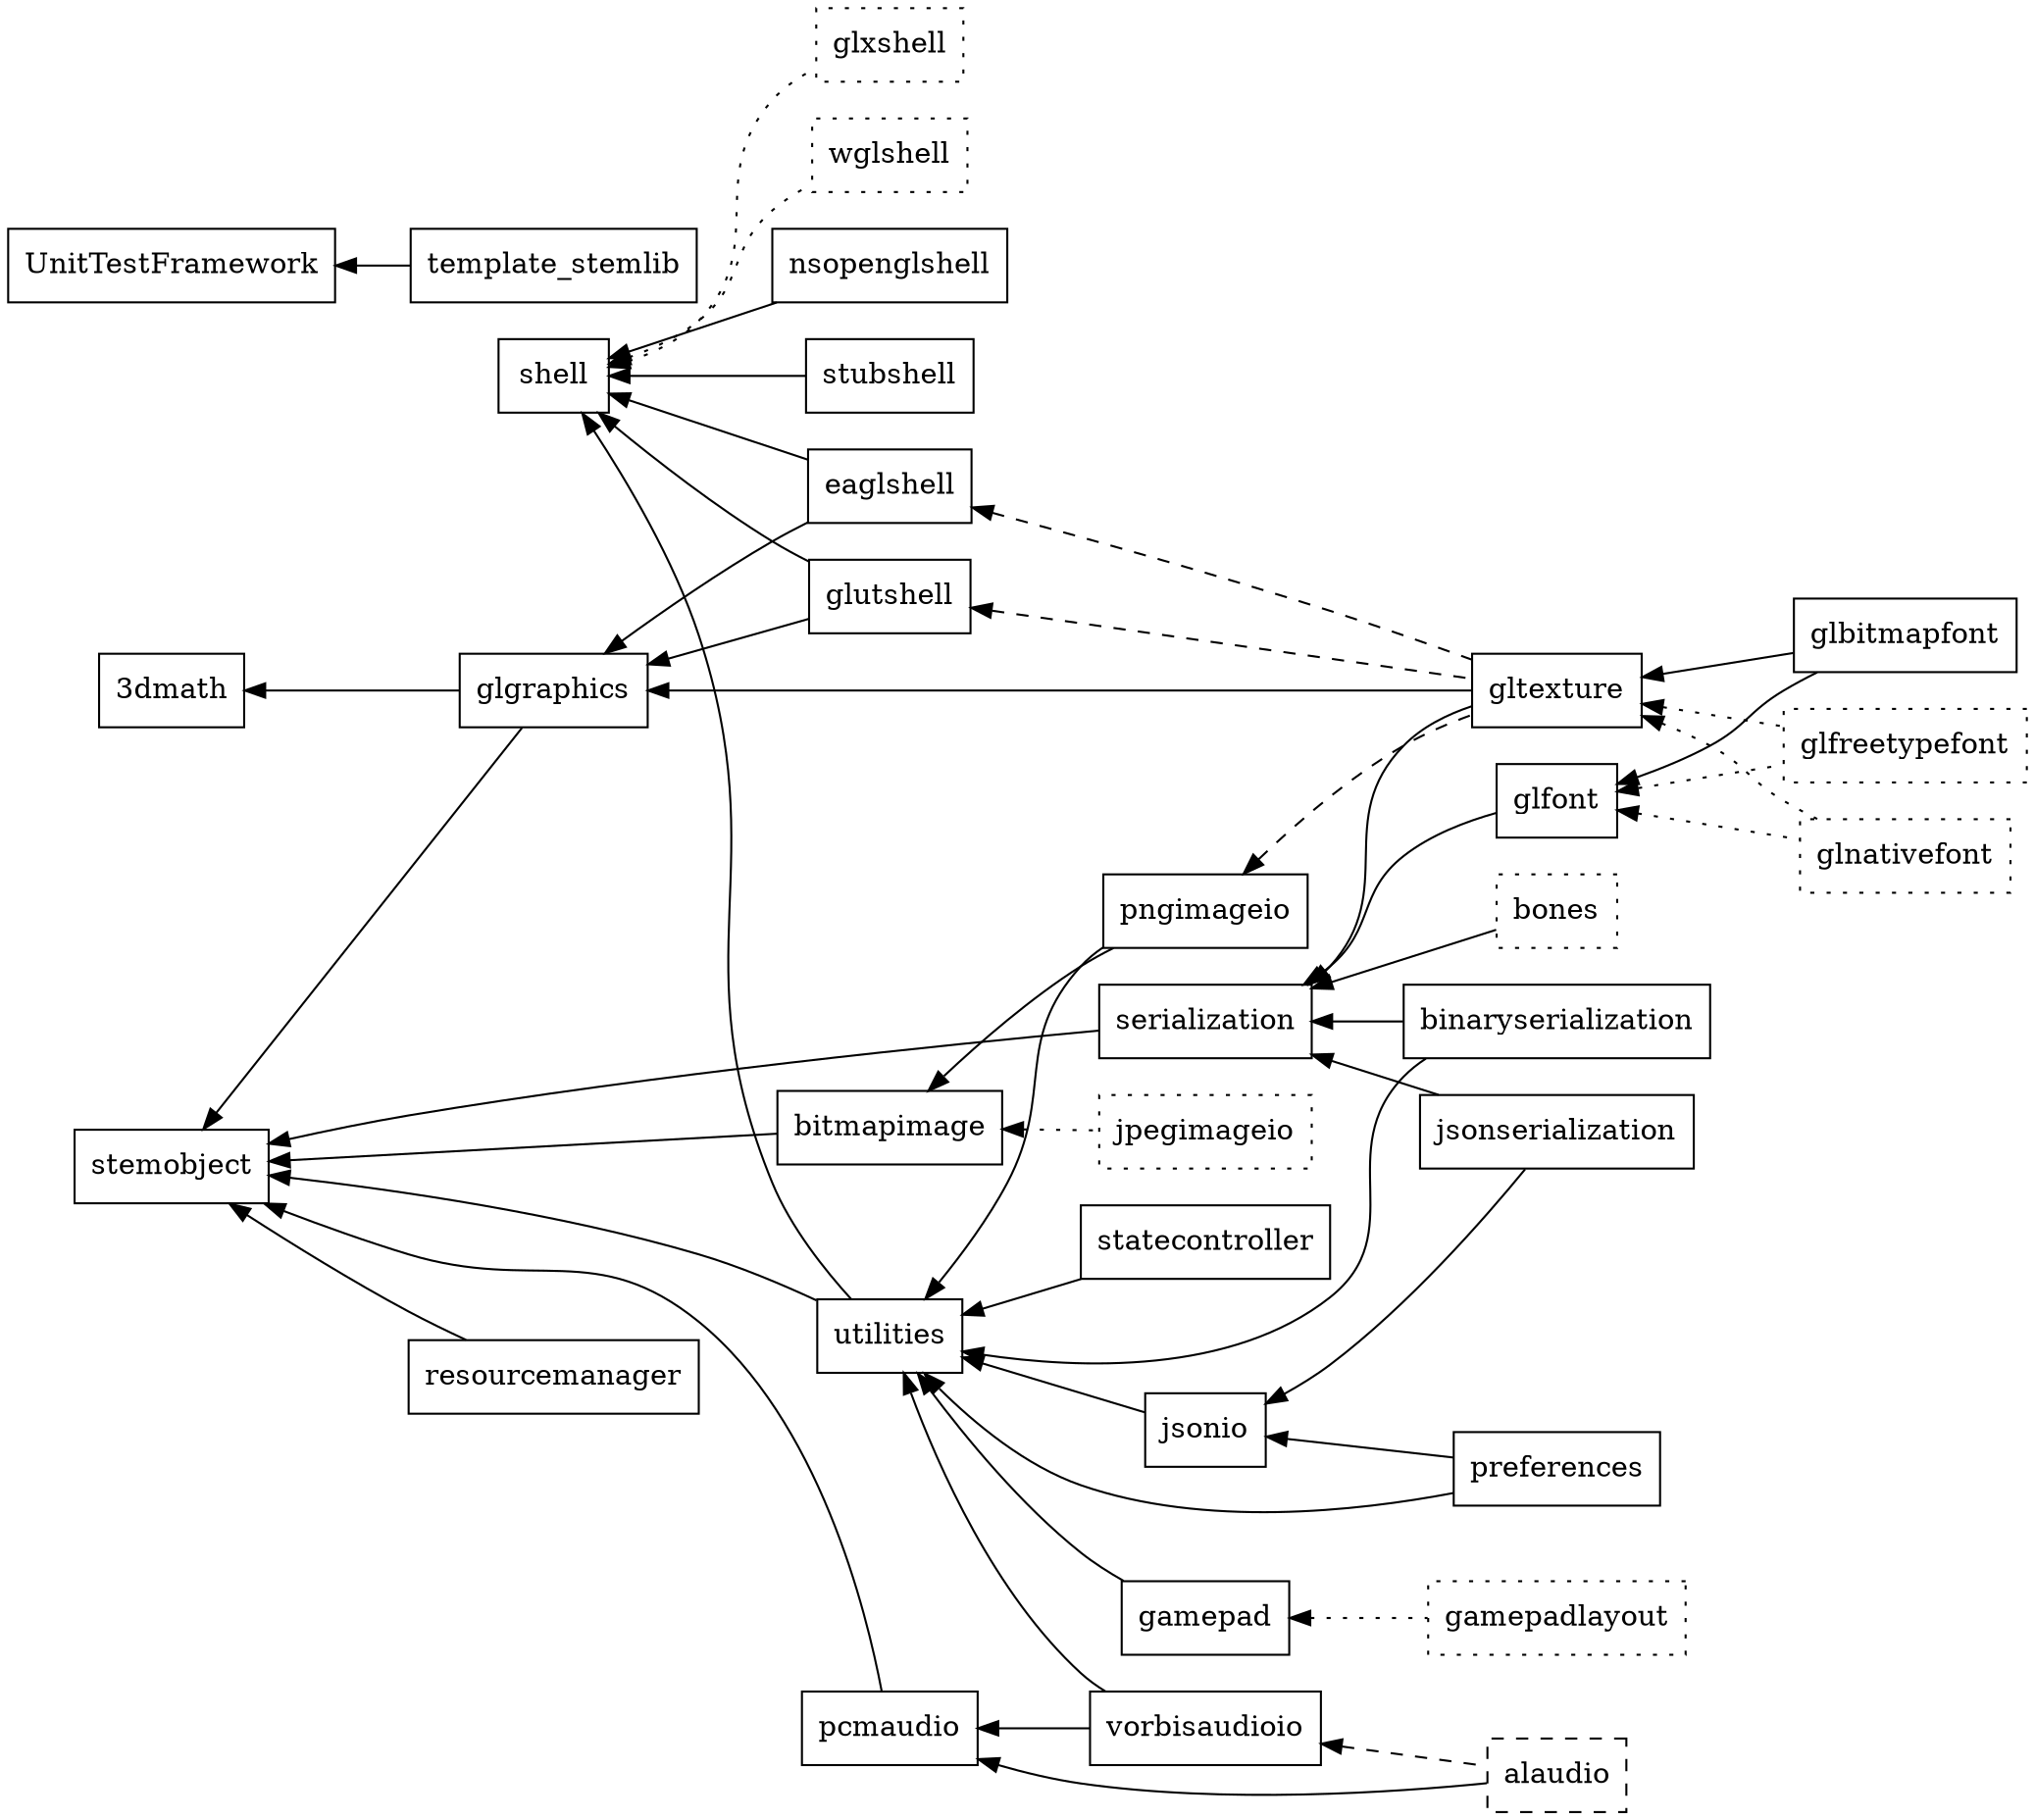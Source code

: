 digraph stem {
	graph [rankdir=LR];
	node [shape=box];
	edge [dir=back];
	
	alaudio;
	"3dmath" -> glgraphics;
	preferences;
	serialization -> {glfont; gltexture; jsonserialization}
	serialization -> {binaryserialization; bones};
	shell -> {eaglshell; glutshell; nsopenglshell; stubshell; utilities};
	shell -> {glxshell; wglshell} [style=dotted];
	stemobject -> {bitmapimage; glgraphics; pcmaudio; resourcemanager; serialization; utilities};
	UnitTestFramework -> template_stemlib;
	
	bitmapimage -> pngimageio;
	bitmapimage -> jpegimageio [style=dotted];
	eaglshell -> gltexture [style=dashed];
	glgraphics -> {eaglshell; gltexture; glutshell};
	glutshell -> gltexture [style=dashed];
	pcmaudio -> {alaudio; vorbisaudioio};
	pngimageio -> gltexture [style=dashed];
	utilities -> {gamepad; jsonio; pngimageio; preferences; statecontroller; binaryserialization};
	utilities -> vorbisaudioio;
	
	gamepad -> gamepadlayout [style=dotted];
	gltexture -> glbitmapfont;
	gltexture -> {glfreetypefont, glnativefont} [style=dotted];
	glfont -> glbitmapfont;
	glfont -> {glfreetypefont, glnativefont} [style=dotted];
	jsonio -> {jsonserialization; preferences};
	vorbisaudioio -> alaudio [style=dashed];
	
	shell [group="shells"];
	eaglshell [group="shells"];
	glutshell [group="shells"];
	glxshell [group="shells"];
	nsopenglshell [group="shells"];
	stubshell [group="shells"];
	wglshell [group="shells"];
	
	serialization [group="serialization"];
	binaryserialization [group="serialization"];
	jsonserialization [group="serialization"];
	
	glgraphics [group="opengl"];
	gltexture [group="opengl"];
	glfont [group="opengl"];
	glbitmapfont [group="opengl"];
	glfreetypefont [group="opengl"];
	glnativefont [group="opengl"];
	
	bitmapimage [group="image"];
	jpegimageio [group="image"];
	pngimageio [group="image"];
	
	alaudio [group="audio"];
	pcmaudio [group="audio"];
	vorbisaudioio [group="audio"];
	
	bones [style=dotted];
	gamepadlayout [style=dotted];
	glfreetypefont [style=dotted];
	glnativefont [style=dotted];
	glxshell [style=dotted];
	jpegimageio [style=dotted];
	wglshell [style=dotted];
	
	alaudio [style=dashed];
}
